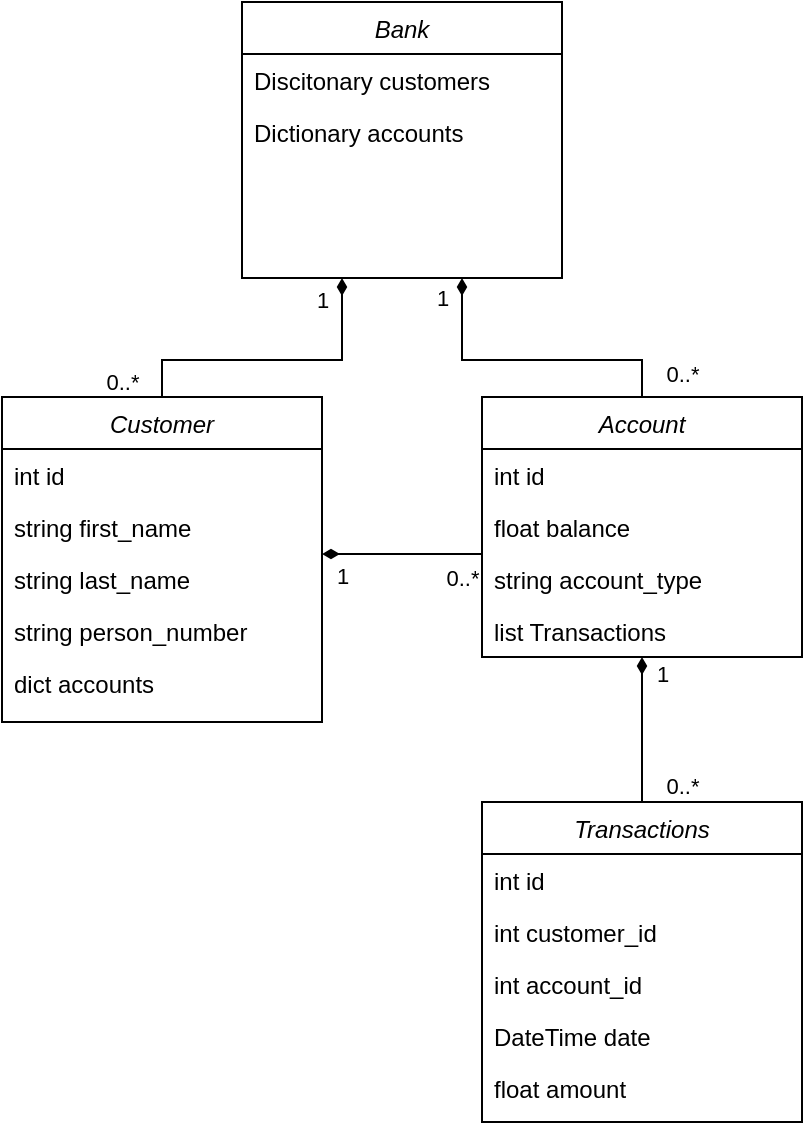 <mxfile version="16.2.7" type="github">
  <diagram id="C5RBs43oDa-KdzZeNtuy" name="Page-1">
    <mxGraphModel dx="1312" dy="672" grid="1" gridSize="10" guides="1" tooltips="1" connect="1" arrows="1" fold="1" page="1" pageScale="1" pageWidth="827" pageHeight="1169" math="0" shadow="0">
      <root>
        <mxCell id="WIyWlLk6GJQsqaUBKTNV-0" />
        <mxCell id="WIyWlLk6GJQsqaUBKTNV-1" parent="WIyWlLk6GJQsqaUBKTNV-0" />
        <mxCell id="xtsD6mCaD3P-6W3Htc-8-13" style="edgeStyle=orthogonalEdgeStyle;rounded=0;orthogonalLoop=1;jettySize=auto;html=1;endArrow=none;endFill=0;startArrow=diamondThin;startFill=1;" parent="WIyWlLk6GJQsqaUBKTNV-1" source="zkfFHV4jXpPFQw0GAbJ--0" target="xtsD6mCaD3P-6W3Htc-8-5" edge="1">
          <mxGeometry relative="1" as="geometry">
            <Array as="points">
              <mxPoint x="450" y="219" />
              <mxPoint x="360" y="219" />
            </Array>
          </mxGeometry>
        </mxCell>
        <mxCell id="xtsD6mCaD3P-6W3Htc-8-18" value="1" style="edgeLabel;html=1;align=center;verticalAlign=middle;resizable=0;points=[];" parent="xtsD6mCaD3P-6W3Htc-8-13" vertex="1" connectable="0">
          <mxGeometry x="-0.856" y="1" relative="1" as="geometry">
            <mxPoint x="-11" as="offset" />
          </mxGeometry>
        </mxCell>
        <mxCell id="xtsD6mCaD3P-6W3Htc-8-20" value="0..*" style="edgeLabel;html=1;align=center;verticalAlign=middle;resizable=0;points=[];" parent="xtsD6mCaD3P-6W3Htc-8-13" vertex="1" connectable="0">
          <mxGeometry x="0.895" relative="1" as="geometry">
            <mxPoint x="-20" as="offset" />
          </mxGeometry>
        </mxCell>
        <mxCell id="xtsD6mCaD3P-6W3Htc-8-14" style="edgeStyle=orthogonalEdgeStyle;rounded=0;orthogonalLoop=1;jettySize=auto;html=1;endArrow=none;endFill=0;strokeWidth=1;startArrow=diamondThin;startFill=1;" parent="WIyWlLk6GJQsqaUBKTNV-1" source="zkfFHV4jXpPFQw0GAbJ--0" target="xtsD6mCaD3P-6W3Htc-8-0" edge="1">
          <mxGeometry relative="1" as="geometry">
            <Array as="points">
              <mxPoint x="510" y="219" />
              <mxPoint x="600" y="219" />
            </Array>
          </mxGeometry>
        </mxCell>
        <mxCell id="xtsD6mCaD3P-6W3Htc-8-19" value="1" style="edgeLabel;html=1;align=center;verticalAlign=middle;resizable=0;points=[];" parent="xtsD6mCaD3P-6W3Htc-8-14" vertex="1" connectable="0">
          <mxGeometry x="-0.856" y="2" relative="1" as="geometry">
            <mxPoint x="-12" y="-1" as="offset" />
          </mxGeometry>
        </mxCell>
        <mxCell id="xtsD6mCaD3P-6W3Htc-8-21" value="0..*" style="edgeLabel;html=1;align=center;verticalAlign=middle;resizable=0;points=[];" parent="xtsD6mCaD3P-6W3Htc-8-14" vertex="1" connectable="0">
          <mxGeometry x="0.849" y="-1" relative="1" as="geometry">
            <mxPoint x="21" as="offset" />
          </mxGeometry>
        </mxCell>
        <mxCell id="zkfFHV4jXpPFQw0GAbJ--0" value="Bank" style="swimlane;fontStyle=2;align=center;verticalAlign=top;childLayout=stackLayout;horizontal=1;startSize=26;horizontalStack=0;resizeParent=1;resizeLast=0;collapsible=1;marginBottom=0;rounded=0;shadow=0;strokeWidth=1;" parent="WIyWlLk6GJQsqaUBKTNV-1" vertex="1">
          <mxGeometry x="400" y="40" width="160" height="138" as="geometry">
            <mxRectangle x="230" y="140" width="160" height="26" as="alternateBounds" />
          </mxGeometry>
        </mxCell>
        <mxCell id="zkfFHV4jXpPFQw0GAbJ--1" value="Discitonary customers" style="text;align=left;verticalAlign=top;spacingLeft=4;spacingRight=4;overflow=hidden;rotatable=0;points=[[0,0.5],[1,0.5]];portConstraint=eastwest;" parent="zkfFHV4jXpPFQw0GAbJ--0" vertex="1">
          <mxGeometry y="26" width="160" height="26" as="geometry" />
        </mxCell>
        <mxCell id="zkfFHV4jXpPFQw0GAbJ--2" value="Dictionary accounts" style="text;align=left;verticalAlign=top;spacingLeft=4;spacingRight=4;overflow=hidden;rotatable=0;points=[[0,0.5],[1,0.5]];portConstraint=eastwest;rounded=0;shadow=0;html=0;" parent="zkfFHV4jXpPFQw0GAbJ--0" vertex="1">
          <mxGeometry y="52" width="160" height="26" as="geometry" />
        </mxCell>
        <mxCell id="xtsD6mCaD3P-6W3Htc-8-0" value="Account" style="swimlane;fontStyle=2;align=center;verticalAlign=top;childLayout=stackLayout;horizontal=1;startSize=26;horizontalStack=0;resizeParent=1;resizeLast=0;collapsible=1;marginBottom=0;rounded=0;shadow=0;strokeWidth=1;" parent="WIyWlLk6GJQsqaUBKTNV-1" vertex="1">
          <mxGeometry x="520" y="237.5" width="160" height="130" as="geometry">
            <mxRectangle x="230" y="140" width="160" height="26" as="alternateBounds" />
          </mxGeometry>
        </mxCell>
        <mxCell id="xtsD6mCaD3P-6W3Htc-8-4" value="int id" style="text;align=left;verticalAlign=top;spacingLeft=4;spacingRight=4;overflow=hidden;rotatable=0;points=[[0,0.5],[1,0.5]];portConstraint=eastwest;rounded=0;shadow=0;html=0;" parent="xtsD6mCaD3P-6W3Htc-8-0" vertex="1">
          <mxGeometry y="26" width="160" height="26" as="geometry" />
        </mxCell>
        <mxCell id="xtsD6mCaD3P-6W3Htc-8-1" value="float balance" style="text;align=left;verticalAlign=top;spacingLeft=4;spacingRight=4;overflow=hidden;rotatable=0;points=[[0,0.5],[1,0.5]];portConstraint=eastwest;" parent="xtsD6mCaD3P-6W3Htc-8-0" vertex="1">
          <mxGeometry y="52" width="160" height="26" as="geometry" />
        </mxCell>
        <mxCell id="xtsD6mCaD3P-6W3Htc-8-2" value="string account_type" style="text;align=left;verticalAlign=top;spacingLeft=4;spacingRight=4;overflow=hidden;rotatable=0;points=[[0,0.5],[1,0.5]];portConstraint=eastwest;rounded=0;shadow=0;html=0;" parent="xtsD6mCaD3P-6W3Htc-8-0" vertex="1">
          <mxGeometry y="78" width="160" height="26" as="geometry" />
        </mxCell>
        <mxCell id="_YwFXY_HXwuo_MrEp8Gf-2" value="list Transactions" style="text;align=left;verticalAlign=top;spacingLeft=4;spacingRight=4;overflow=hidden;rotatable=0;points=[[0,0.5],[1,0.5]];portConstraint=eastwest;rounded=0;shadow=0;html=0;" vertex="1" parent="xtsD6mCaD3P-6W3Htc-8-0">
          <mxGeometry y="104" width="160" height="26" as="geometry" />
        </mxCell>
        <mxCell id="xtsD6mCaD3P-6W3Htc-8-11" value="0..*" style="edgeStyle=orthogonalEdgeStyle;rounded=0;orthogonalLoop=1;jettySize=auto;html=1;endArrow=none;endFill=0;startArrow=diamondThin;startFill=1;" parent="WIyWlLk6GJQsqaUBKTNV-1" source="xtsD6mCaD3P-6W3Htc-8-5" target="xtsD6mCaD3P-6W3Htc-8-0" edge="1">
          <mxGeometry x="0.75" y="-12" relative="1" as="geometry">
            <Array as="points">
              <mxPoint x="470" y="316" />
              <mxPoint x="470" y="316" />
            </Array>
            <mxPoint as="offset" />
          </mxGeometry>
        </mxCell>
        <mxCell id="xtsD6mCaD3P-6W3Htc-8-17" value="1" style="edgeLabel;html=1;align=center;verticalAlign=middle;resizable=0;points=[];" parent="xtsD6mCaD3P-6W3Htc-8-11" vertex="1" connectable="0">
          <mxGeometry x="-0.189" y="-1" relative="1" as="geometry">
            <mxPoint x="-23" y="10" as="offset" />
          </mxGeometry>
        </mxCell>
        <mxCell id="xtsD6mCaD3P-6W3Htc-8-5" value="Customer" style="swimlane;fontStyle=2;align=center;verticalAlign=top;childLayout=stackLayout;horizontal=1;startSize=26;horizontalStack=0;resizeParent=1;resizeLast=0;collapsible=1;marginBottom=0;rounded=0;shadow=0;strokeWidth=1;" parent="WIyWlLk6GJQsqaUBKTNV-1" vertex="1">
          <mxGeometry x="280" y="237.5" width="160" height="162.5" as="geometry">
            <mxRectangle x="230" y="140" width="160" height="26" as="alternateBounds" />
          </mxGeometry>
        </mxCell>
        <mxCell id="xtsD6mCaD3P-6W3Htc-8-6" value="int id" style="text;align=left;verticalAlign=top;spacingLeft=4;spacingRight=4;overflow=hidden;rotatable=0;points=[[0,0.5],[1,0.5]];portConstraint=eastwest;rounded=0;shadow=0;html=0;" parent="xtsD6mCaD3P-6W3Htc-8-5" vertex="1">
          <mxGeometry y="26" width="160" height="26" as="geometry" />
        </mxCell>
        <mxCell id="xtsD6mCaD3P-6W3Htc-8-7" value="string first_name" style="text;align=left;verticalAlign=top;spacingLeft=4;spacingRight=4;overflow=hidden;rotatable=0;points=[[0,0.5],[1,0.5]];portConstraint=eastwest;" parent="xtsD6mCaD3P-6W3Htc-8-5" vertex="1">
          <mxGeometry y="52" width="160" height="26" as="geometry" />
        </mxCell>
        <mxCell id="_YwFXY_HXwuo_MrEp8Gf-0" value="string last_name" style="text;align=left;verticalAlign=top;spacingLeft=4;spacingRight=4;overflow=hidden;rotatable=0;points=[[0,0.5],[1,0.5]];portConstraint=eastwest;" vertex="1" parent="xtsD6mCaD3P-6W3Htc-8-5">
          <mxGeometry y="78" width="160" height="26" as="geometry" />
        </mxCell>
        <mxCell id="xtsD6mCaD3P-6W3Htc-8-8" value="string person_number" style="text;align=left;verticalAlign=top;spacingLeft=4;spacingRight=4;overflow=hidden;rotatable=0;points=[[0,0.5],[1,0.5]];portConstraint=eastwest;rounded=0;shadow=0;html=0;" parent="xtsD6mCaD3P-6W3Htc-8-5" vertex="1">
          <mxGeometry y="104" width="160" height="26" as="geometry" />
        </mxCell>
        <mxCell id="xtsD6mCaD3P-6W3Htc-8-10" value="dict accounts" style="text;align=left;verticalAlign=top;spacingLeft=4;spacingRight=4;overflow=hidden;rotatable=0;points=[[0,0.5],[1,0.5]];portConstraint=eastwest;rounded=0;shadow=0;html=0;" parent="xtsD6mCaD3P-6W3Htc-8-5" vertex="1">
          <mxGeometry y="130" width="160" height="26" as="geometry" />
        </mxCell>
        <mxCell id="_YwFXY_HXwuo_MrEp8Gf-3" style="edgeStyle=orthogonalEdgeStyle;rounded=0;orthogonalLoop=1;jettySize=auto;html=1;startArrow=none;startFill=0;endArrow=diamondThin;endFill=1;" edge="1" parent="WIyWlLk6GJQsqaUBKTNV-1" source="xtsD6mCaD3P-6W3Htc-8-25" target="xtsD6mCaD3P-6W3Htc-8-0">
          <mxGeometry relative="1" as="geometry" />
        </mxCell>
        <mxCell id="_YwFXY_HXwuo_MrEp8Gf-6" value="1" style="edgeLabel;html=1;align=center;verticalAlign=middle;resizable=0;points=[];" vertex="1" connectable="0" parent="_YwFXY_HXwuo_MrEp8Gf-3">
          <mxGeometry x="0.152" y="-1" relative="1" as="geometry">
            <mxPoint x="9" y="-22" as="offset" />
          </mxGeometry>
        </mxCell>
        <mxCell id="_YwFXY_HXwuo_MrEp8Gf-7" value="0..*" style="edgeLabel;html=1;align=center;verticalAlign=middle;resizable=0;points=[];" vertex="1" connectable="0" parent="_YwFXY_HXwuo_MrEp8Gf-3">
          <mxGeometry x="-0.651" y="2" relative="1" as="geometry">
            <mxPoint x="22" y="4" as="offset" />
          </mxGeometry>
        </mxCell>
        <mxCell id="xtsD6mCaD3P-6W3Htc-8-25" value="Transactions" style="swimlane;fontStyle=2;align=center;verticalAlign=top;childLayout=stackLayout;horizontal=1;startSize=26;horizontalStack=0;resizeParent=1;resizeLast=0;collapsible=1;marginBottom=0;rounded=0;shadow=0;strokeWidth=1;" parent="WIyWlLk6GJQsqaUBKTNV-1" vertex="1">
          <mxGeometry x="520" y="440" width="160" height="160" as="geometry">
            <mxRectangle x="230" y="140" width="160" height="26" as="alternateBounds" />
          </mxGeometry>
        </mxCell>
        <mxCell id="xtsD6mCaD3P-6W3Htc-8-26" value="int id" style="text;align=left;verticalAlign=top;spacingLeft=4;spacingRight=4;overflow=hidden;rotatable=0;points=[[0,0.5],[1,0.5]];portConstraint=eastwest;rounded=0;shadow=0;html=0;" parent="xtsD6mCaD3P-6W3Htc-8-25" vertex="1">
          <mxGeometry y="26" width="160" height="26" as="geometry" />
        </mxCell>
        <mxCell id="xtsD6mCaD3P-6W3Htc-8-28" value="int customer_id" style="text;align=left;verticalAlign=top;spacingLeft=4;spacingRight=4;overflow=hidden;rotatable=0;points=[[0,0.5],[1,0.5]];portConstraint=eastwest;rounded=0;shadow=0;html=0;" parent="xtsD6mCaD3P-6W3Htc-8-25" vertex="1">
          <mxGeometry y="52" width="160" height="26" as="geometry" />
        </mxCell>
        <mxCell id="xtsD6mCaD3P-6W3Htc-8-31" value="int account_id" style="text;align=left;verticalAlign=top;spacingLeft=4;spacingRight=4;overflow=hidden;rotatable=0;points=[[0,0.5],[1,0.5]];portConstraint=eastwest;rounded=0;shadow=0;html=0;" parent="xtsD6mCaD3P-6W3Htc-8-25" vertex="1">
          <mxGeometry y="78" width="160" height="26" as="geometry" />
        </mxCell>
        <mxCell id="xtsD6mCaD3P-6W3Htc-8-32" value="DateTime date" style="text;align=left;verticalAlign=top;spacingLeft=4;spacingRight=4;overflow=hidden;rotatable=0;points=[[0,0.5],[1,0.5]];portConstraint=eastwest;rounded=0;shadow=0;html=0;" parent="xtsD6mCaD3P-6W3Htc-8-25" vertex="1">
          <mxGeometry y="104" width="160" height="26" as="geometry" />
        </mxCell>
        <mxCell id="xtsD6mCaD3P-6W3Htc-8-33" value="float amount" style="text;align=left;verticalAlign=top;spacingLeft=4;spacingRight=4;overflow=hidden;rotatable=0;points=[[0,0.5],[1,0.5]];portConstraint=eastwest;rounded=0;shadow=0;html=0;" parent="xtsD6mCaD3P-6W3Htc-8-25" vertex="1">
          <mxGeometry y="130" width="160" height="26" as="geometry" />
        </mxCell>
      </root>
    </mxGraphModel>
  </diagram>
</mxfile>
